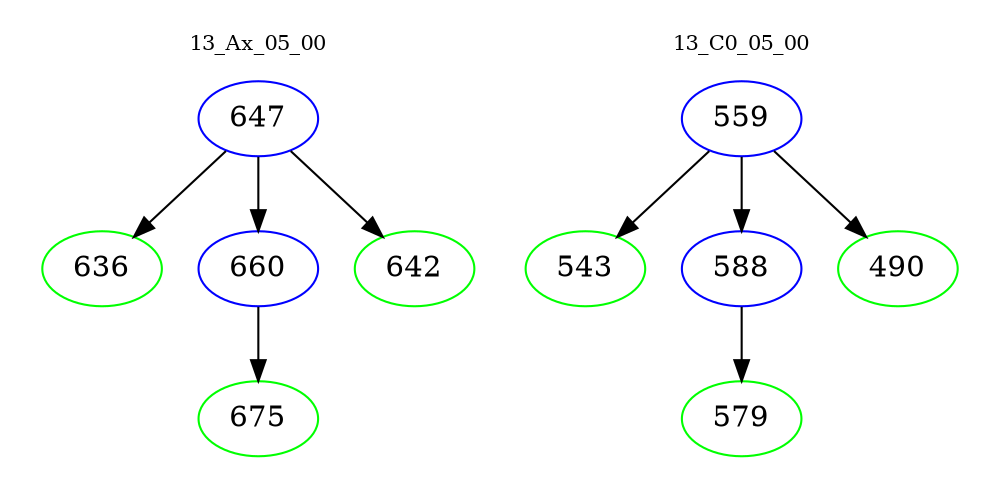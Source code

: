 digraph{
subgraph cluster_0 {
color = white
label = "13_Ax_05_00";
fontsize=10;
T0_647 [label="647", color="blue"]
T0_647 -> T0_636 [color="black"]
T0_636 [label="636", color="green"]
T0_647 -> T0_660 [color="black"]
T0_660 [label="660", color="blue"]
T0_660 -> T0_675 [color="black"]
T0_675 [label="675", color="green"]
T0_647 -> T0_642 [color="black"]
T0_642 [label="642", color="green"]
}
subgraph cluster_1 {
color = white
label = "13_C0_05_00";
fontsize=10;
T1_559 [label="559", color="blue"]
T1_559 -> T1_543 [color="black"]
T1_543 [label="543", color="green"]
T1_559 -> T1_588 [color="black"]
T1_588 [label="588", color="blue"]
T1_588 -> T1_579 [color="black"]
T1_579 [label="579", color="green"]
T1_559 -> T1_490 [color="black"]
T1_490 [label="490", color="green"]
}
}
